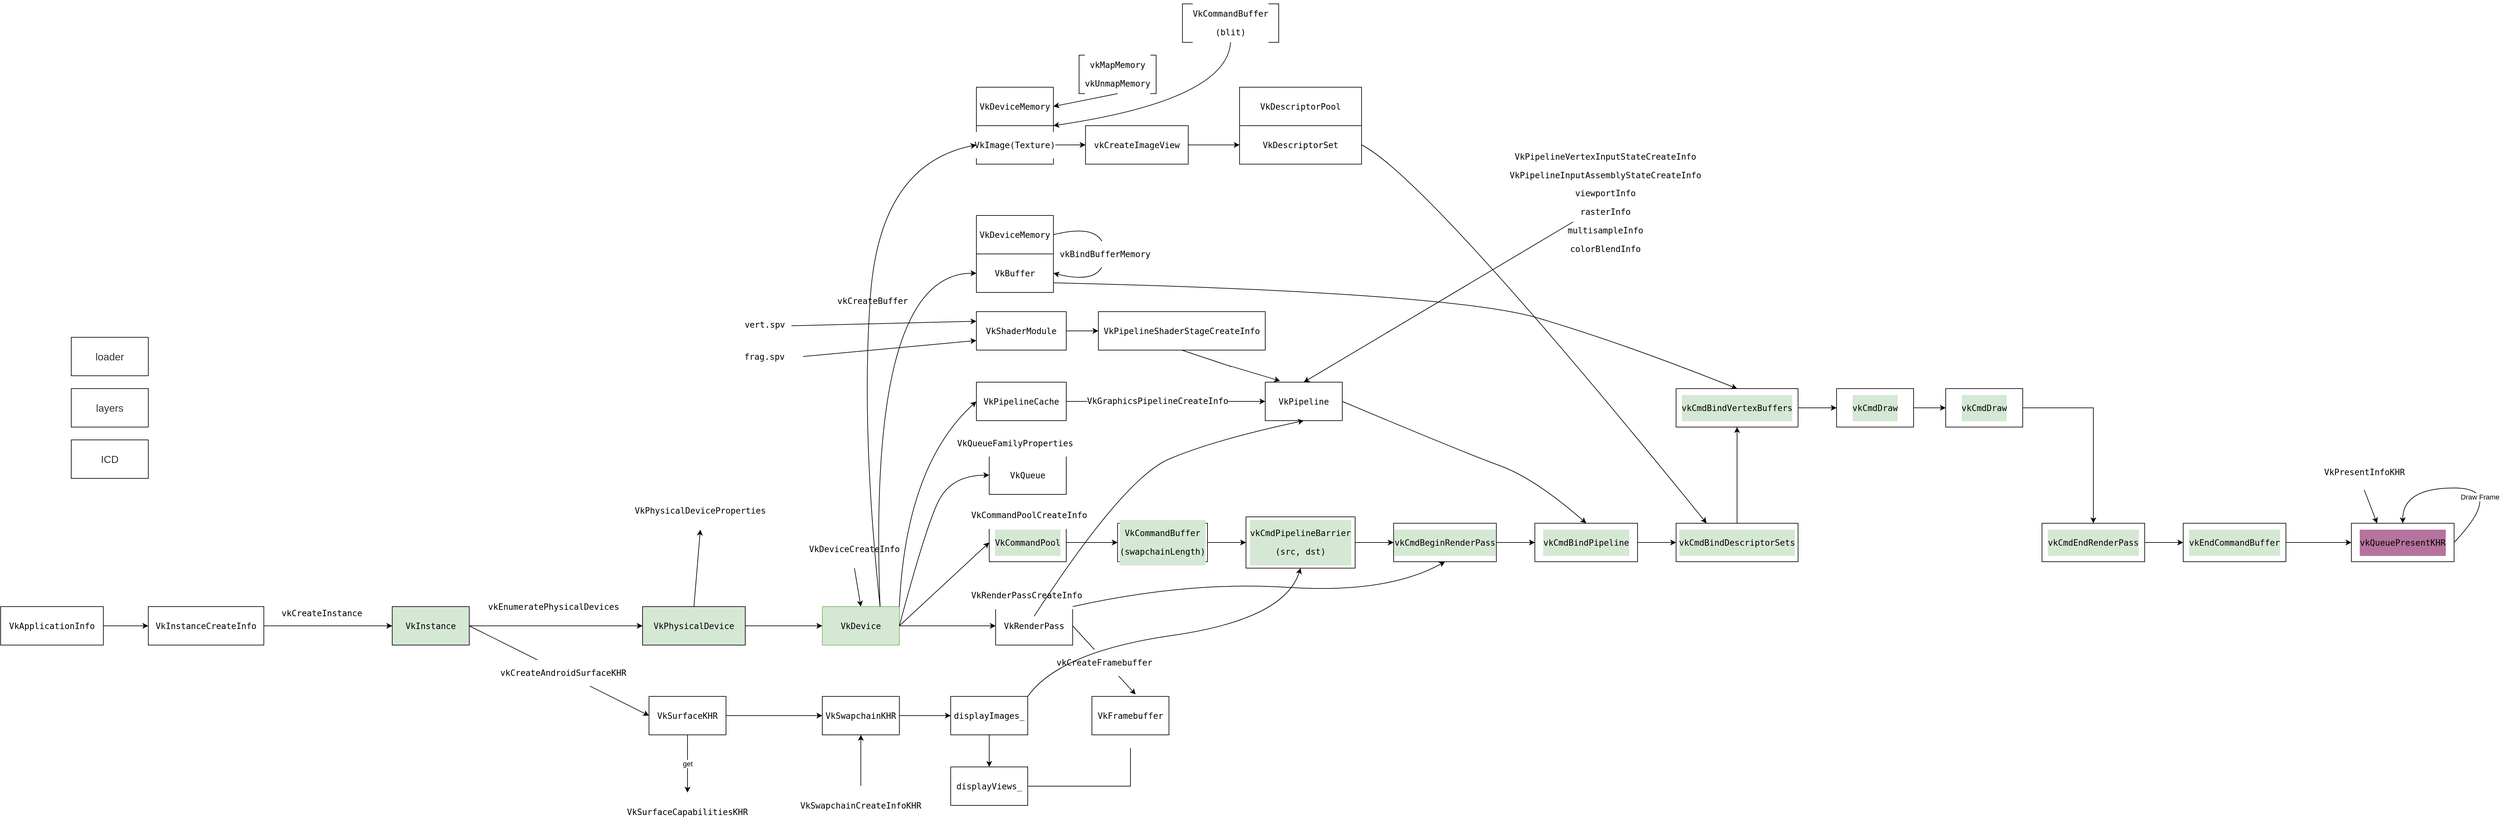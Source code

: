 <mxfile version="15.8.6" type="github">
  <diagram id="1pY4R01_YEF_WJ4rVZ5m" name="Page-1">
    <mxGraphModel dx="1298" dy="2010" grid="1" gridSize="10" guides="1" tooltips="1" connect="1" arrows="1" fold="1" page="1" pageScale="1" pageWidth="827" pageHeight="1169" math="0" shadow="0">
      <root>
        <mxCell id="0" />
        <mxCell id="1" parent="0" />
        <mxCell id="WrL0nbeZJ3WGLAnh8dPq-1" value="&lt;span style=&quot;color: rgb(51 , 51 , 51) ; font-family: , &amp;#34;sf ui text&amp;#34; , &amp;#34;arial&amp;#34; , &amp;#34;pingfang sc&amp;#34; , &amp;#34;hiragino sans gb&amp;#34; , &amp;#34;microsoft yahei&amp;#34; , &amp;#34;wenquanyi micro hei&amp;#34; , sans-serif , &amp;#34;simhei&amp;#34; , &amp;#34;simsun&amp;#34; ; font-size: 16px ; background-color: rgb(255 , 255 , 255)&quot;&gt;loader&lt;/span&gt;" style="whiteSpace=wrap;html=1;" vertex="1" parent="1">
          <mxGeometry x="230" y="-430" width="120" height="60" as="geometry" />
        </mxCell>
        <mxCell id="WrL0nbeZJ3WGLAnh8dPq-2" value="&lt;span style=&quot;color: rgb(51 , 51 , 51) ; font-family: , &amp;#34;sf ui text&amp;#34; , &amp;#34;arial&amp;#34; , &amp;#34;pingfang sc&amp;#34; , &amp;#34;hiragino sans gb&amp;#34; , &amp;#34;microsoft yahei&amp;#34; , &amp;#34;wenquanyi micro hei&amp;#34; , sans-serif , &amp;#34;simhei&amp;#34; , &amp;#34;simsun&amp;#34; ; font-size: 16px ; background-color: rgb(255 , 255 , 255)&quot;&gt;layers&lt;/span&gt;" style="whiteSpace=wrap;html=1;" vertex="1" parent="1">
          <mxGeometry x="230" y="-350" width="120" height="60" as="geometry" />
        </mxCell>
        <mxCell id="WrL0nbeZJ3WGLAnh8dPq-6" value="" style="edgeStyle=orthogonalEdgeStyle;rounded=0;orthogonalLoop=1;jettySize=auto;html=1;fontColor=#000000;" edge="1" parent="1" source="WrL0nbeZJ3WGLAnh8dPq-4" target="WrL0nbeZJ3WGLAnh8dPq-5">
          <mxGeometry relative="1" as="geometry" />
        </mxCell>
        <mxCell id="WrL0nbeZJ3WGLAnh8dPq-4" value="&lt;pre style=&quot;font-family: &amp;quot;jetbrains mono&amp;quot;, monospace; font-size: 9.8pt;&quot;&gt;&lt;span style=&quot;&quot;&gt;VkApplicationInfo&lt;/span&gt;&lt;/pre&gt;" style="whiteSpace=wrap;html=1;fillColor=#FFFFFF;fontColor=#000000;labelBackgroundColor=default;" vertex="1" parent="1">
          <mxGeometry x="120" y="-10" width="160" height="60" as="geometry" />
        </mxCell>
        <mxCell id="WrL0nbeZJ3WGLAnh8dPq-8" value="&lt;pre style=&quot;font-family: &amp;#34;jetbrains mono&amp;#34; , monospace ; font-size: 9.8pt&quot;&gt;&lt;br&gt;&lt;/pre&gt;" style="edgeStyle=orthogonalEdgeStyle;rounded=0;orthogonalLoop=1;jettySize=auto;html=1;fontColor=#000000;" edge="1" parent="1" source="WrL0nbeZJ3WGLAnh8dPq-5" target="WrL0nbeZJ3WGLAnh8dPq-7">
          <mxGeometry relative="1" as="geometry" />
        </mxCell>
        <mxCell id="WrL0nbeZJ3WGLAnh8dPq-5" value="&lt;pre style=&quot;font-family: &amp;quot;jetbrains mono&amp;quot;, monospace; font-size: 9.8pt;&quot;&gt;&lt;span style=&quot;&quot;&gt;VkInstanceCreateInfo&lt;/span&gt;&lt;/pre&gt;" style="whiteSpace=wrap;html=1;fontColor=#000000;fillColor=#FFFFFF;labelBackgroundColor=#FFFFFF;" vertex="1" parent="1">
          <mxGeometry x="350" y="-10" width="180" height="60" as="geometry" />
        </mxCell>
        <mxCell id="WrL0nbeZJ3WGLAnh8dPq-11" value="" style="edgeStyle=orthogonalEdgeStyle;rounded=0;orthogonalLoop=1;jettySize=auto;html=1;fontColor=#000000;" edge="1" parent="1" source="WrL0nbeZJ3WGLAnh8dPq-7" target="WrL0nbeZJ3WGLAnh8dPq-10">
          <mxGeometry relative="1" as="geometry" />
        </mxCell>
        <mxCell id="WrL0nbeZJ3WGLAnh8dPq-12" value="&lt;pre style=&quot;font-family: &amp;quot;jetbrains mono&amp;quot;, monospace; font-size: 9.8pt;&quot;&gt;vkEnumeratePhysicalDevices&lt;/pre&gt;" style="edgeLabel;html=1;align=center;verticalAlign=middle;resizable=0;points=[];fontColor=#000000;labelBackgroundColor=#FFFFFF;" vertex="1" connectable="0" parent="WrL0nbeZJ3WGLAnh8dPq-11">
          <mxGeometry x="-0.05" y="-2" relative="1" as="geometry">
            <mxPoint x="2" y="-32" as="offset" />
          </mxGeometry>
        </mxCell>
        <mxCell id="WrL0nbeZJ3WGLAnh8dPq-7" value="&lt;pre style=&quot;font-family: &amp;quot;jetbrains mono&amp;quot;, monospace; font-size: 9.8pt;&quot;&gt;&lt;span style=&quot;&quot;&gt;VkInstance&lt;/span&gt;&lt;/pre&gt;" style="whiteSpace=wrap;html=1;fontColor=#000000;fillColor=#D5E8D4;labelBackgroundColor=#D5E8D4;" vertex="1" parent="1">
          <mxGeometry x="730" y="-10" width="120" height="60" as="geometry" />
        </mxCell>
        <mxCell id="WrL0nbeZJ3WGLAnh8dPq-9" value="&lt;pre style=&quot;font-family: &amp;#34;jetbrains mono&amp;#34; , monospace ; font-size: 9.8pt&quot;&gt;&lt;br&gt;&lt;/pre&gt;" style="text;html=1;align=center;verticalAlign=middle;resizable=0;points=[];autosize=1;strokeColor=none;fillColor=none;fontColor=#000000;labelBackgroundColor=default;" vertex="1" parent="1">
          <mxGeometry x="570" y="-15" width="20" height="50" as="geometry" />
        </mxCell>
        <mxCell id="WrL0nbeZJ3WGLAnh8dPq-29" value="" style="edgeStyle=orthogonalEdgeStyle;rounded=0;orthogonalLoop=1;jettySize=auto;html=1;fontColor=#000000;" edge="1" parent="1" source="WrL0nbeZJ3WGLAnh8dPq-10" target="WrL0nbeZJ3WGLAnh8dPq-28">
          <mxGeometry relative="1" as="geometry" />
        </mxCell>
        <mxCell id="WrL0nbeZJ3WGLAnh8dPq-10" value="&lt;pre style=&quot;font-family: &amp;quot;jetbrains mono&amp;quot;, monospace; font-size: 9.8pt;&quot;&gt;&lt;span style=&quot;&quot;&gt;VkPhysicalDevice&lt;/span&gt;&lt;/pre&gt;" style="whiteSpace=wrap;html=1;fontColor=#000000;fillColor=#D5E8D4;labelBackgroundColor=#D5E8D4;" vertex="1" parent="1">
          <mxGeometry x="1120" y="-10" width="160" height="60" as="geometry" />
        </mxCell>
        <mxCell id="WrL0nbeZJ3WGLAnh8dPq-13" value="&lt;pre style=&quot;font-family: &amp;#34;jetbrains mono&amp;#34; , monospace ; font-size: 9.8pt&quot;&gt;vkCreateInstance&lt;/pre&gt;" style="text;html=1;align=center;verticalAlign=middle;resizable=0;points=[];autosize=1;strokeColor=none;fillColor=none;fontColor=#000000;" vertex="1" parent="1">
          <mxGeometry x="550" y="-25" width="140" height="50" as="geometry" />
        </mxCell>
        <mxCell id="WrL0nbeZJ3WGLAnh8dPq-37" value="" style="edgeStyle=orthogonalEdgeStyle;rounded=0;orthogonalLoop=1;jettySize=auto;html=1;fontColor=#000000;" edge="1" parent="1" source="WrL0nbeZJ3WGLAnh8dPq-18" target="WrL0nbeZJ3WGLAnh8dPq-36">
          <mxGeometry relative="1" as="geometry" />
        </mxCell>
        <mxCell id="WrL0nbeZJ3WGLAnh8dPq-18" value="&lt;pre style=&quot;font-family: &amp;#34;jetbrains mono&amp;#34; , monospace ; font-size: 9.8pt&quot;&gt;VkSurfaceKHR&lt;/pre&gt;" style="whiteSpace=wrap;html=1;fontColor=#000000;fillColor=#FFFFFF;labelBackgroundColor=#FFFFFF;" vertex="1" parent="1">
          <mxGeometry x="1130" y="130" width="120" height="60" as="geometry" />
        </mxCell>
        <mxCell id="WrL0nbeZJ3WGLAnh8dPq-20" value="" style="endArrow=classic;html=1;rounded=0;fontColor=#000000;exitX=1;exitY=0.5;exitDx=0;exitDy=0;entryX=0;entryY=0.5;entryDx=0;entryDy=0;" edge="1" parent="1" source="WrL0nbeZJ3WGLAnh8dPq-7" target="WrL0nbeZJ3WGLAnh8dPq-18">
          <mxGeometry width="50" height="50" relative="1" as="geometry">
            <mxPoint x="1100" y="140" as="sourcePoint" />
            <mxPoint x="1150" y="90" as="targetPoint" />
          </mxGeometry>
        </mxCell>
        <mxCell id="WrL0nbeZJ3WGLAnh8dPq-21" value="&lt;pre style=&quot;font-family: &amp;quot;jetbrains mono&amp;quot;, monospace; font-size: 9.8pt;&quot;&gt;vkCreateAndroidSurfaceKHR&lt;/pre&gt;" style="edgeLabel;html=1;align=center;verticalAlign=middle;resizable=0;points=[];fontColor=#000000;labelBackgroundColor=#FFFFFF;" vertex="1" connectable="0" parent="WrL0nbeZJ3WGLAnh8dPq-20">
          <mxGeometry x="0.043" relative="1" as="geometry">
            <mxPoint as="offset" />
          </mxGeometry>
        </mxCell>
        <mxCell id="WrL0nbeZJ3WGLAnh8dPq-22" value="&lt;pre style=&quot;font-family: &amp;quot;jetbrains mono&amp;quot;, monospace; font-size: 9.8pt;&quot;&gt;&lt;span style=&quot;&quot;&gt;VkPhysicalDeviceProperties&lt;/span&gt;&lt;/pre&gt;" style="rounded=1;whiteSpace=wrap;html=1;labelBackgroundColor=#FFFFFF;fontColor=#000000;strokeColor=#FFFFFF;fillColor=#FFFFFF;" vertex="1" parent="1">
          <mxGeometry x="1090" y="-190" width="240" height="60" as="geometry" />
        </mxCell>
        <mxCell id="WrL0nbeZJ3WGLAnh8dPq-25" value="&lt;pre style=&quot;font-family: &amp;quot;jetbrains mono&amp;quot;, monospace; font-size: 9.8pt;&quot;&gt;&lt;span style=&quot;&quot;&gt;VkSurfaceCapabilitiesKHR&lt;/span&gt;&lt;/pre&gt;" style="rounded=1;whiteSpace=wrap;html=1;labelBackgroundColor=#FFFFFF;fontColor=#000000;strokeColor=#FFFFFF;fillColor=#FFFFFF;" vertex="1" parent="1">
          <mxGeometry x="1080" y="280" width="220" height="60" as="geometry" />
        </mxCell>
        <mxCell id="WrL0nbeZJ3WGLAnh8dPq-26" value="get" style="endArrow=classic;html=1;rounded=0;fontColor=#000000;exitX=0.5;exitY=1;exitDx=0;exitDy=0;entryX=0.5;entryY=0;entryDx=0;entryDy=0;" edge="1" parent="1" source="WrL0nbeZJ3WGLAnh8dPq-18" target="WrL0nbeZJ3WGLAnh8dPq-25">
          <mxGeometry width="50" height="50" relative="1" as="geometry">
            <mxPoint x="1330" y="240" as="sourcePoint" />
            <mxPoint x="1380" y="190" as="targetPoint" />
          </mxGeometry>
        </mxCell>
        <mxCell id="WrL0nbeZJ3WGLAnh8dPq-27" value="" style="endArrow=classic;html=1;rounded=0;fontColor=#000000;exitX=0.5;exitY=0;exitDx=0;exitDy=0;entryX=0.5;entryY=1;entryDx=0;entryDy=0;" edge="1" parent="1" source="WrL0nbeZJ3WGLAnh8dPq-10" target="WrL0nbeZJ3WGLAnh8dPq-22">
          <mxGeometry width="50" height="50" relative="1" as="geometry">
            <mxPoint x="1100" y="270" as="sourcePoint" />
            <mxPoint x="1150" y="220" as="targetPoint" />
          </mxGeometry>
        </mxCell>
        <mxCell id="WrL0nbeZJ3WGLAnh8dPq-42" value="" style="edgeStyle=orthogonalEdgeStyle;rounded=0;orthogonalLoop=1;jettySize=auto;html=1;fontColor=#000000;" edge="1" parent="1" source="WrL0nbeZJ3WGLAnh8dPq-28" target="WrL0nbeZJ3WGLAnh8dPq-41">
          <mxGeometry relative="1" as="geometry" />
        </mxCell>
        <mxCell id="WrL0nbeZJ3WGLAnh8dPq-28" value="&lt;pre style=&quot;font-family: &amp;quot;jetbrains mono&amp;quot;, monospace; font-size: 9.8pt;&quot;&gt;&lt;span style=&quot;&quot;&gt;VkDevice&lt;/span&gt;&lt;/pre&gt;" style="whiteSpace=wrap;html=1;fillColor=#D5E8D4;labelBackgroundColor=#D5E8D4;strokeColor=#82B366;" vertex="1" parent="1">
          <mxGeometry x="1400" y="-10" width="120" height="60" as="geometry" />
        </mxCell>
        <mxCell id="WrL0nbeZJ3WGLAnh8dPq-30" value="&lt;pre style=&quot;font-family: &amp;quot;jetbrains mono&amp;quot;, monospace; font-size: 9.8pt;&quot;&gt;&lt;span style=&quot;&quot;&gt;VkDeviceCreateInfo&lt;/span&gt;&lt;/pre&gt;" style="rounded=1;whiteSpace=wrap;html=1;labelBackgroundColor=#FFFFFF;fontColor=#000000;strokeColor=#FFFFFF;fillColor=#FFFFFF;" vertex="1" parent="1">
          <mxGeometry x="1390" y="-130" width="120" height="60" as="geometry" />
        </mxCell>
        <mxCell id="WrL0nbeZJ3WGLAnh8dPq-31" value="" style="endArrow=classic;html=1;rounded=0;fontColor=#000000;exitX=0.5;exitY=1;exitDx=0;exitDy=0;entryX=0.5;entryY=0;entryDx=0;entryDy=0;" edge="1" parent="1" source="WrL0nbeZJ3WGLAnh8dPq-30" target="WrL0nbeZJ3WGLAnh8dPq-28">
          <mxGeometry width="50" height="50" relative="1" as="geometry">
            <mxPoint x="1510" y="200" as="sourcePoint" />
            <mxPoint x="1560" y="150" as="targetPoint" />
          </mxGeometry>
        </mxCell>
        <mxCell id="WrL0nbeZJ3WGLAnh8dPq-32" value="&lt;pre style=&quot;font-family: &amp;quot;jetbrains mono&amp;quot;, monospace; font-size: 9.8pt;&quot;&gt;&lt;span style=&quot;&quot;&gt;VkQueue&lt;/span&gt;&lt;/pre&gt;" style="whiteSpace=wrap;html=1;fontColor=#000000;fillColor=#FFFFFF;labelBackgroundColor=#FFFFFF;" vertex="1" parent="1">
          <mxGeometry x="1660" y="-245" width="120" height="60" as="geometry" />
        </mxCell>
        <mxCell id="WrL0nbeZJ3WGLAnh8dPq-34" value="&lt;pre style=&quot;font-family: &amp;quot;jetbrains mono&amp;quot;, monospace; font-size: 9.8pt;&quot;&gt;&lt;span style=&quot;&quot;&gt;VkQueueFamilyProperties&lt;/span&gt;&lt;/pre&gt;" style="text;html=1;align=center;verticalAlign=middle;resizable=0;points=[];autosize=1;strokeColor=none;fillColor=none;fontColor=#000000;labelBackgroundColor=default;" vertex="1" parent="1">
          <mxGeometry x="1600" y="-290" width="200" height="50" as="geometry" />
        </mxCell>
        <mxCell id="WrL0nbeZJ3WGLAnh8dPq-46" value="" style="edgeStyle=orthogonalEdgeStyle;rounded=0;orthogonalLoop=1;jettySize=auto;html=1;fontColor=#000000;" edge="1" parent="1" source="WrL0nbeZJ3WGLAnh8dPq-36" target="WrL0nbeZJ3WGLAnh8dPq-45">
          <mxGeometry relative="1" as="geometry" />
        </mxCell>
        <mxCell id="WrL0nbeZJ3WGLAnh8dPq-36" value="&lt;pre style=&quot;font-family: &amp;#34;jetbrains mono&amp;#34; , monospace ; font-size: 9.8pt&quot;&gt;&lt;span&gt;&lt;font color=&quot;#000000&quot;&gt;VkSwapchainKHR&lt;/font&gt;&lt;/span&gt;&lt;/pre&gt;" style="whiteSpace=wrap;html=1;fontColor=#FFFFFF;fillColor=#FFFFFF;labelBackgroundColor=#FFFFFF;" vertex="1" parent="1">
          <mxGeometry x="1400" y="130" width="120" height="60" as="geometry" />
        </mxCell>
        <mxCell id="WrL0nbeZJ3WGLAnh8dPq-39" style="edgeStyle=orthogonalEdgeStyle;rounded=0;orthogonalLoop=1;jettySize=auto;html=1;entryX=0.5;entryY=1;entryDx=0;entryDy=0;fontColor=#000000;" edge="1" parent="1" source="WrL0nbeZJ3WGLAnh8dPq-38" target="WrL0nbeZJ3WGLAnh8dPq-36">
          <mxGeometry relative="1" as="geometry" />
        </mxCell>
        <mxCell id="WrL0nbeZJ3WGLAnh8dPq-38" value="&lt;pre style=&quot;font-family: &amp;quot;jetbrains mono&amp;quot;, monospace; font-size: 9.8pt;&quot;&gt;&lt;span style=&quot;&quot;&gt;VkSwapchainCreateInfoKHR&lt;/span&gt;&lt;/pre&gt;" style="whiteSpace=wrap;html=1;labelBackgroundColor=#FFFFFF;fontColor=#000000;strokeColor=#FFFFFF;fillColor=#FFFFFF;" vertex="1" parent="1">
          <mxGeometry x="1360" y="270" width="200" height="60" as="geometry" />
        </mxCell>
        <mxCell id="WrL0nbeZJ3WGLAnh8dPq-40" value="" style="curved=1;endArrow=classic;html=1;rounded=0;fontColor=#000000;entryX=0;entryY=0.5;entryDx=0;entryDy=0;exitX=1;exitY=0.5;exitDx=0;exitDy=0;" edge="1" parent="1" source="WrL0nbeZJ3WGLAnh8dPq-28" target="WrL0nbeZJ3WGLAnh8dPq-32">
          <mxGeometry width="50" height="50" relative="1" as="geometry">
            <mxPoint x="1350" y="150" as="sourcePoint" />
            <mxPoint x="1400" y="100" as="targetPoint" />
            <Array as="points">
              <mxPoint x="1560" y="-130" />
              <mxPoint x="1600" y="-215" />
            </Array>
          </mxGeometry>
        </mxCell>
        <mxCell id="WrL0nbeZJ3WGLAnh8dPq-41" value="&lt;pre style=&quot;font-family: &amp;quot;jetbrains mono&amp;quot;, monospace; font-size: 9.8pt;&quot;&gt;&lt;span style=&quot;&quot;&gt;VkRenderPass&lt;/span&gt;&lt;/pre&gt;" style="whiteSpace=wrap;html=1;fontColor=#000000;fillColor=#FFFFFF;labelBackgroundColor=#FFFFFF;" vertex="1" parent="1">
          <mxGeometry x="1670" y="-10" width="120" height="60" as="geometry" />
        </mxCell>
        <mxCell id="WrL0nbeZJ3WGLAnh8dPq-44" value="&lt;pre style=&quot;font-family: &amp;quot;jetbrains mono&amp;quot;, monospace; font-size: 9.8pt;&quot;&gt;&lt;span style=&quot;&quot;&gt;VkRenderPassCreateInfo&lt;/span&gt;&lt;/pre&gt;" style="text;whiteSpace=wrap;html=1;fontColor=#000000;labelBackgroundColor=default;" vertex="1" parent="1">
          <mxGeometry x="1630" y="-55" width="200" height="60" as="geometry" />
        </mxCell>
        <mxCell id="WrL0nbeZJ3WGLAnh8dPq-48" value="" style="edgeStyle=orthogonalEdgeStyle;rounded=0;orthogonalLoop=1;jettySize=auto;html=1;fontColor=#000000;" edge="1" parent="1" source="WrL0nbeZJ3WGLAnh8dPq-45" target="WrL0nbeZJ3WGLAnh8dPq-47">
          <mxGeometry relative="1" as="geometry" />
        </mxCell>
        <mxCell id="WrL0nbeZJ3WGLAnh8dPq-45" value="&lt;pre style=&quot;font-family: &amp;quot;jetbrains mono&amp;quot;, monospace; font-size: 9.8pt;&quot;&gt;&lt;span style=&quot;&quot;&gt;displayImages_&lt;/span&gt;&lt;/pre&gt;" style="whiteSpace=wrap;html=1;fontColor=#000000;fillColor=#FFFFFF;labelBackgroundColor=#FFFFFF;" vertex="1" parent="1">
          <mxGeometry x="1600" y="130" width="120" height="60" as="geometry" />
        </mxCell>
        <mxCell id="WrL0nbeZJ3WGLAnh8dPq-52" value="" style="edgeStyle=orthogonalEdgeStyle;rounded=0;orthogonalLoop=1;jettySize=auto;html=1;fontColor=#000000;entryX=0.5;entryY=1;entryDx=0;entryDy=0;" edge="1" parent="1" source="WrL0nbeZJ3WGLAnh8dPq-47" target="WrL0nbeZJ3WGLAnh8dPq-53">
          <mxGeometry relative="1" as="geometry" />
        </mxCell>
        <mxCell id="WrL0nbeZJ3WGLAnh8dPq-47" value="&lt;pre style=&quot;font-family: &amp;quot;jetbrains mono&amp;quot;, monospace; font-size: 9.8pt;&quot;&gt;&lt;span style=&quot;&quot;&gt;displayViews_&lt;/span&gt;&lt;/pre&gt;" style="whiteSpace=wrap;html=1;fontColor=#000000;fillColor=#FFFFFF;labelBackgroundColor=#FFFFFF;" vertex="1" parent="1">
          <mxGeometry x="1600" y="240" width="120" height="60" as="geometry" />
        </mxCell>
        <mxCell id="WrL0nbeZJ3WGLAnh8dPq-51" value="&lt;pre style=&quot;font-family: &amp;#34;jetbrains mono&amp;#34; , monospace ; font-size: 9.8pt&quot;&gt;&lt;pre style=&quot;font-family: &amp;#34;jetbrains mono&amp;#34; , monospace ; font-size: 9.8pt&quot;&gt;&lt;br&gt;&lt;/pre&gt;&lt;/pre&gt;" style="rounded=0;whiteSpace=wrap;html=1;labelBackgroundColor=#FFFFFF;fontColor=#000000;strokeColor=#FFFFFF;fillColor=#FFFFFF;" vertex="1" parent="1">
          <mxGeometry x="1820" y="150" width="120" height="60" as="geometry" />
        </mxCell>
        <mxCell id="WrL0nbeZJ3WGLAnh8dPq-53" value="&lt;pre style=&quot;font-family: &amp;#34;jetbrains mono&amp;#34; , monospace ; font-size: 9.8pt&quot;&gt;&lt;pre style=&quot;font-size: 9.8pt ; font-family: &amp;#34;jetbrains mono&amp;#34; , monospace&quot;&gt;VkFramebuffer&lt;/pre&gt;&lt;/pre&gt;" style="whiteSpace=wrap;html=1;fontColor=#000000;fillColor=#FFFFFF;labelBackgroundColor=#FFFFFF;" vertex="1" parent="1">
          <mxGeometry x="1820" y="130" width="120" height="60" as="geometry" />
        </mxCell>
        <mxCell id="WrL0nbeZJ3WGLAnh8dPq-55" value="" style="endArrow=classic;html=1;rounded=0;fontColor=#000000;exitX=1;exitY=0.5;exitDx=0;exitDy=0;entryX=0.567;entryY=-0.05;entryDx=0;entryDy=0;entryPerimeter=0;" edge="1" parent="1" source="WrL0nbeZJ3WGLAnh8dPq-41" target="WrL0nbeZJ3WGLAnh8dPq-53">
          <mxGeometry width="50" height="50" relative="1" as="geometry">
            <mxPoint x="1430" y="50" as="sourcePoint" />
            <mxPoint x="1480" as="targetPoint" />
          </mxGeometry>
        </mxCell>
        <mxCell id="WrL0nbeZJ3WGLAnh8dPq-56" value="&lt;pre style=&quot;font-family: &amp;quot;jetbrains mono&amp;quot;, monospace; font-size: 9.8pt;&quot;&gt;vkCreateFramebuffer&lt;/pre&gt;" style="edgeLabel;html=1;align=center;verticalAlign=middle;resizable=0;points=[];fontColor=#000000;labelBackgroundColor=#FFFFFF;" vertex="1" connectable="0" parent="WrL0nbeZJ3WGLAnh8dPq-55">
          <mxGeometry x="0.035" y="-2" relative="1" as="geometry">
            <mxPoint as="offset" />
          </mxGeometry>
        </mxCell>
        <mxCell id="WrL0nbeZJ3WGLAnh8dPq-61" value="" style="edgeStyle=orthogonalEdgeStyle;rounded=0;orthogonalLoop=1;jettySize=auto;html=1;fontColor=#000000;" edge="1" parent="1" source="WrL0nbeZJ3WGLAnh8dPq-57" target="WrL0nbeZJ3WGLAnh8dPq-60">
          <mxGeometry relative="1" as="geometry" />
        </mxCell>
        <mxCell id="WrL0nbeZJ3WGLAnh8dPq-57" value="&lt;pre style=&quot;font-family: &amp;quot;jetbrains mono&amp;quot; , monospace ; font-size: 9.8pt&quot;&gt;&lt;pre style=&quot;font-family: &amp;quot;jetbrains mono&amp;quot;, monospace; font-size: 9.8pt;&quot;&gt;&lt;span style=&quot;&quot;&gt;VkCommandPool&lt;/span&gt;&lt;/pre&gt;&lt;/pre&gt;" style="whiteSpace=wrap;html=1;fontColor=#000000;fillColor=#FFFFFF;labelBackgroundColor=#D5E8D4;" vertex="1" parent="1">
          <mxGeometry x="1660" y="-140" width="120" height="60" as="geometry" />
        </mxCell>
        <mxCell id="WrL0nbeZJ3WGLAnh8dPq-58" value="" style="endArrow=classic;html=1;rounded=0;fontColor=#000000;exitX=1;exitY=0.5;exitDx=0;exitDy=0;entryX=0;entryY=0.5;entryDx=0;entryDy=0;" edge="1" parent="1" source="WrL0nbeZJ3WGLAnh8dPq-28" target="WrL0nbeZJ3WGLAnh8dPq-57">
          <mxGeometry width="50" height="50" relative="1" as="geometry">
            <mxPoint x="1480" y="30" as="sourcePoint" />
            <mxPoint x="1530" y="-20" as="targetPoint" />
          </mxGeometry>
        </mxCell>
        <mxCell id="WrL0nbeZJ3WGLAnh8dPq-59" value="&lt;pre style=&quot;font-family: &amp;quot;jetbrains mono&amp;quot;, monospace; font-size: 9.8pt;&quot;&gt;&lt;span style=&quot;&quot;&gt;VkCommandPoolCreateInfo&lt;/span&gt;&lt;/pre&gt;" style="text;whiteSpace=wrap;html=1;fontColor=#000000;labelBackgroundColor=default;" vertex="1" parent="1">
          <mxGeometry x="1630" y="-180" width="210" height="60" as="geometry" />
        </mxCell>
        <mxCell id="WrL0nbeZJ3WGLAnh8dPq-63" value="" style="edgeStyle=orthogonalEdgeStyle;rounded=0;orthogonalLoop=1;jettySize=auto;html=1;fontColor=#000000;" edge="1" parent="1" source="WrL0nbeZJ3WGLAnh8dPq-60" target="WrL0nbeZJ3WGLAnh8dPq-62">
          <mxGeometry relative="1" as="geometry" />
        </mxCell>
        <mxCell id="WrL0nbeZJ3WGLAnh8dPq-60" value="&lt;pre style=&quot;font-family: &amp;quot;jetbrains mono&amp;quot; , monospace ; font-size: 9.8pt&quot;&gt;&lt;span&gt;VkCommandBuffer&lt;/span&gt;&lt;/pre&gt;&lt;pre style=&quot;font-family: &amp;quot;jetbrains mono&amp;quot; , monospace ; font-size: 9.8pt&quot;&gt;&lt;span&gt;(&lt;/span&gt;swapchainLength)&lt;/pre&gt;" style="whiteSpace=wrap;html=1;fontColor=#000000;fillColor=#FFFFFF;labelBackgroundColor=#D5E8D4;" vertex="1" parent="1">
          <mxGeometry x="1860" y="-140" width="140" height="60" as="geometry" />
        </mxCell>
        <mxCell id="WrL0nbeZJ3WGLAnh8dPq-67" value="" style="edgeStyle=orthogonalEdgeStyle;rounded=0;orthogonalLoop=1;jettySize=auto;html=1;fontColor=#000000;" edge="1" parent="1" source="WrL0nbeZJ3WGLAnh8dPq-62" target="WrL0nbeZJ3WGLAnh8dPq-66">
          <mxGeometry relative="1" as="geometry" />
        </mxCell>
        <mxCell id="WrL0nbeZJ3WGLAnh8dPq-62" value="&lt;pre style=&quot;font-family: &amp;#34;jetbrains mono&amp;#34; , monospace ; font-size: 9.8pt&quot;&gt;&lt;pre style=&quot;font-family: &amp;#34;jetbrains mono&amp;#34; , monospace ; font-size: 9.8pt&quot;&gt;vkCmdPipelineBarrier&lt;/pre&gt;&lt;pre style=&quot;font-family: &amp;#34;jetbrains mono&amp;#34; , monospace ; font-size: 9.8pt&quot;&gt;(src, dst)&lt;/pre&gt;&lt;/pre&gt;" style="whiteSpace=wrap;html=1;fontColor=#000000;fillColor=#FFFFFF;labelBackgroundColor=#D5E8D4;" vertex="1" parent="1">
          <mxGeometry x="2060" y="-150" width="170" height="80" as="geometry" />
        </mxCell>
        <mxCell id="WrL0nbeZJ3WGLAnh8dPq-64" value="" style="curved=1;endArrow=classic;html=1;rounded=0;fontColor=#000000;exitX=1;exitY=0;exitDx=0;exitDy=0;entryX=0.5;entryY=1;entryDx=0;entryDy=0;" edge="1" parent="1" source="WrL0nbeZJ3WGLAnh8dPq-45" target="WrL0nbeZJ3WGLAnh8dPq-62">
          <mxGeometry width="50" height="50" relative="1" as="geometry">
            <mxPoint x="1720" y="60" as="sourcePoint" />
            <mxPoint x="1770" y="10" as="targetPoint" />
            <Array as="points">
              <mxPoint x="1770" y="60" />
              <mxPoint x="2120" y="10" />
            </Array>
          </mxGeometry>
        </mxCell>
        <mxCell id="WrL0nbeZJ3WGLAnh8dPq-65" value="&lt;pre style=&quot;font-family: &amp;#34;jetbrains mono&amp;#34; , monospace ; font-size: 9.8pt&quot;&gt;&lt;br&gt;&lt;/pre&gt;" style="edgeLabel;html=1;align=center;verticalAlign=middle;resizable=0;points=[];fontColor=#000000;labelBackgroundColor=#FFFFFF;" vertex="1" connectable="0" parent="WrL0nbeZJ3WGLAnh8dPq-64">
          <mxGeometry x="0.116" relative="1" as="geometry">
            <mxPoint x="60" y="5" as="offset" />
          </mxGeometry>
        </mxCell>
        <mxCell id="WrL0nbeZJ3WGLAnh8dPq-71" value="" style="edgeStyle=orthogonalEdgeStyle;rounded=0;orthogonalLoop=1;jettySize=auto;html=1;fontColor=#000000;exitX=1;exitY=0.5;exitDx=0;exitDy=0;" edge="1" parent="1" source="WrL0nbeZJ3WGLAnh8dPq-112" target="WrL0nbeZJ3WGLAnh8dPq-70">
          <mxGeometry relative="1" as="geometry">
            <mxPoint x="3722" y="-115" as="sourcePoint" />
          </mxGeometry>
        </mxCell>
        <mxCell id="WrL0nbeZJ3WGLAnh8dPq-99" value="" style="edgeStyle=orthogonalEdgeStyle;rounded=0;orthogonalLoop=1;jettySize=auto;html=1;labelBackgroundColor=#FFFFFF;fontColor=#000000;" edge="1" parent="1" source="WrL0nbeZJ3WGLAnh8dPq-66" target="WrL0nbeZJ3WGLAnh8dPq-98">
          <mxGeometry relative="1" as="geometry" />
        </mxCell>
        <mxCell id="WrL0nbeZJ3WGLAnh8dPq-66" value="&lt;pre style=&quot;font-family: &amp;#34;jetbrains mono&amp;#34; , monospace ; font-size: 9.8pt&quot;&gt;&lt;pre style=&quot;font-family: &amp;#34;jetbrains mono&amp;#34; , monospace ; font-size: 9.8pt&quot;&gt;vkCmdBeginRenderPass&lt;/pre&gt;&lt;/pre&gt;" style="whiteSpace=wrap;html=1;fontColor=#000000;fillColor=#FFFFFF;labelBackgroundColor=#D5E8D4;" vertex="1" parent="1">
          <mxGeometry x="2290" y="-140" width="160" height="60" as="geometry" />
        </mxCell>
        <mxCell id="WrL0nbeZJ3WGLAnh8dPq-68" value="" style="curved=1;endArrow=classic;html=1;rounded=0;fontColor=#000000;exitX=1;exitY=0;exitDx=0;exitDy=0;entryX=0.5;entryY=1;entryDx=0;entryDy=0;" edge="1" parent="1" source="WrL0nbeZJ3WGLAnh8dPq-41" target="WrL0nbeZJ3WGLAnh8dPq-66">
          <mxGeometry width="50" height="50" relative="1" as="geometry">
            <mxPoint x="2070" y="90" as="sourcePoint" />
            <mxPoint x="2120" y="40" as="targetPoint" />
            <Array as="points">
              <mxPoint x="1970" y="-50" />
              <mxPoint x="2280" y="-30" />
            </Array>
          </mxGeometry>
        </mxCell>
        <mxCell id="WrL0nbeZJ3WGLAnh8dPq-69" value="&lt;pre style=&quot;font-family: &amp;#34;jetbrains mono&amp;#34; , monospace ; font-size: 9.8pt&quot;&gt;&lt;br&gt;&lt;/pre&gt;" style="edgeLabel;html=1;align=center;verticalAlign=middle;resizable=0;points=[];fontColor=#000000;labelBackgroundColor=#FFFFFF;" vertex="1" connectable="0" parent="WrL0nbeZJ3WGLAnh8dPq-68">
          <mxGeometry x="0.53" y="6" relative="1" as="geometry">
            <mxPoint as="offset" />
          </mxGeometry>
        </mxCell>
        <mxCell id="WrL0nbeZJ3WGLAnh8dPq-70" value="&lt;pre style=&quot;font-family: &amp;quot;jetbrains mono&amp;quot;, monospace; font-size: 9.8pt;&quot;&gt;vkQueuePresentKHR&lt;/pre&gt;" style="whiteSpace=wrap;html=1;fontColor=#000000;fillColor=#FFFFFF;labelBackgroundColor=#B5739D;" vertex="1" parent="1">
          <mxGeometry x="3782" y="-140" width="160" height="60" as="geometry" />
        </mxCell>
        <mxCell id="WrL0nbeZJ3WGLAnh8dPq-72" value="" style="curved=1;endArrow=classic;html=1;rounded=0;fontColor=#000000;exitX=1;exitY=0.5;exitDx=0;exitDy=0;entryX=0.5;entryY=0;entryDx=0;entryDy=0;" edge="1" parent="1" source="WrL0nbeZJ3WGLAnh8dPq-70" target="WrL0nbeZJ3WGLAnh8dPq-70">
          <mxGeometry width="50" height="50" relative="1" as="geometry">
            <mxPoint x="3452" y="55" as="sourcePoint" />
            <mxPoint x="3502" y="5" as="targetPoint" />
            <Array as="points">
              <mxPoint x="4022" y="-195" />
              <mxPoint x="3862" y="-195" />
            </Array>
          </mxGeometry>
        </mxCell>
        <mxCell id="WrL0nbeZJ3WGLAnh8dPq-73" value="Draw Frame" style="edgeLabel;html=1;align=center;verticalAlign=middle;resizable=0;points=[];fontColor=#000000;" vertex="1" connectable="0" parent="WrL0nbeZJ3WGLAnh8dPq-72">
          <mxGeometry x="-0.052" y="14" relative="1" as="geometry">
            <mxPoint as="offset" />
          </mxGeometry>
        </mxCell>
        <mxCell id="WrL0nbeZJ3WGLAnh8dPq-74" value="&lt;pre style=&quot;font-family: &amp;quot;jetbrains mono&amp;quot;, monospace; font-size: 9.8pt;&quot;&gt;&lt;span style=&quot;&quot;&gt;VkPresentInfoKHR&lt;/span&gt;&lt;/pre&gt;" style="text;html=1;align=center;verticalAlign=middle;resizable=0;points=[];autosize=1;strokeColor=none;fillColor=none;fontColor=#000000;labelBackgroundColor=default;" vertex="1" parent="1">
          <mxGeometry x="3732" y="-245" width="140" height="50" as="geometry" />
        </mxCell>
        <mxCell id="WrL0nbeZJ3WGLAnh8dPq-75" value="" style="endArrow=classic;html=1;rounded=0;fontColor=#000000;exitX=0.5;exitY=1.06;exitDx=0;exitDy=0;exitPerimeter=0;entryX=0.25;entryY=0;entryDx=0;entryDy=0;" edge="1" parent="1" source="WrL0nbeZJ3WGLAnh8dPq-74" target="WrL0nbeZJ3WGLAnh8dPq-70">
          <mxGeometry width="50" height="50" relative="1" as="geometry">
            <mxPoint x="3452" y="35" as="sourcePoint" />
            <mxPoint x="3812" y="-155" as="targetPoint" />
          </mxGeometry>
        </mxCell>
        <mxCell id="WrL0nbeZJ3WGLAnh8dPq-76" value="&lt;pre style=&quot;font-family: &amp;quot;jetbrains mono&amp;quot; , monospace ; font-size: 9.8pt&quot;&gt;&lt;pre style=&quot;font-family: &amp;quot;jetbrains mono&amp;quot;, monospace; font-size: 9.8pt;&quot;&gt;&lt;span style=&quot;&quot;&gt;VkBuffer&lt;/span&gt;&lt;/pre&gt;&lt;/pre&gt;" style="whiteSpace=wrap;html=1;fontColor=#000000;fillColor=#FFFFFF;labelBackgroundColor=#FFFFFF;" vertex="1" parent="1">
          <mxGeometry x="1640" y="-560" width="120" height="60" as="geometry" />
        </mxCell>
        <mxCell id="WrL0nbeZJ3WGLAnh8dPq-77" value="" style="curved=1;endArrow=classic;html=1;rounded=0;fontColor=#000000;exitX=0.75;exitY=0;exitDx=0;exitDy=0;entryX=0;entryY=0.5;entryDx=0;entryDy=0;" edge="1" parent="1" source="WrL0nbeZJ3WGLAnh8dPq-28" target="WrL0nbeZJ3WGLAnh8dPq-76">
          <mxGeometry width="50" height="50" relative="1" as="geometry">
            <mxPoint x="1910" y="-280" as="sourcePoint" />
            <mxPoint x="1960" y="-330" as="targetPoint" />
            <Array as="points">
              <mxPoint x="1470" y="-530" />
            </Array>
          </mxGeometry>
        </mxCell>
        <mxCell id="WrL0nbeZJ3WGLAnh8dPq-78" value="&lt;pre style=&quot;font-family: &amp;quot;jetbrains mono&amp;quot;, monospace; font-size: 9.8pt;&quot;&gt;vkCreateBuffer&lt;/pre&gt;" style="edgeLabel;html=1;align=center;verticalAlign=middle;resizable=0;points=[];fontColor=#000000;labelBackgroundColor=#FFFFFF;" vertex="1" connectable="0" parent="WrL0nbeZJ3WGLAnh8dPq-77">
          <mxGeometry x="0.382" y="-6" relative="1" as="geometry">
            <mxPoint as="offset" />
          </mxGeometry>
        </mxCell>
        <mxCell id="WrL0nbeZJ3WGLAnh8dPq-79" value="&lt;pre style=&quot;font-family: &amp;quot;jetbrains mono&amp;quot; , monospace ; font-size: 9.8pt&quot;&gt;&lt;pre style=&quot;font-family: &amp;quot;jetbrains mono&amp;quot; , monospace ; font-size: 9.8pt&quot;&gt;&lt;pre style=&quot;font-family: &amp;quot;jetbrains mono&amp;quot;, monospace; font-size: 9.8pt;&quot;&gt;&lt;span style=&quot;&quot;&gt;VkDeviceMemory&lt;/span&gt;&lt;/pre&gt;&lt;/pre&gt;&lt;/pre&gt;" style="whiteSpace=wrap;html=1;fontColor=#000000;fillColor=#FFFFFF;labelBackgroundColor=#FFFFFF;" vertex="1" parent="1">
          <mxGeometry x="1640" y="-620" width="120" height="60" as="geometry" />
        </mxCell>
        <mxCell id="WrL0nbeZJ3WGLAnh8dPq-80" value="&lt;pre style=&quot;font-family: &amp;quot;jetbrains mono&amp;quot;, monospace; font-size: 9.8pt;&quot;&gt;vkBindBufferMemory&lt;/pre&gt;" style="curved=1;endArrow=classic;html=1;rounded=0;fontColor=#000000;exitX=1;exitY=0.5;exitDx=0;exitDy=0;entryX=1;entryY=0.5;entryDx=0;entryDy=0;labelBackgroundColor=#FFFFFF;" edge="1" parent="1" source="WrL0nbeZJ3WGLAnh8dPq-79" target="WrL0nbeZJ3WGLAnh8dPq-76">
          <mxGeometry width="50" height="50" relative="1" as="geometry">
            <mxPoint x="1890" y="-350" as="sourcePoint" />
            <mxPoint x="1940" y="-400" as="targetPoint" />
            <Array as="points">
              <mxPoint x="1840" y="-610" />
              <mxPoint x="1840" y="-510" />
            </Array>
          </mxGeometry>
        </mxCell>
        <mxCell id="WrL0nbeZJ3WGLAnh8dPq-88" value="" style="edgeStyle=orthogonalEdgeStyle;rounded=0;orthogonalLoop=1;jettySize=auto;html=1;labelBackgroundColor=#FFFFFF;fontColor=#000000;" edge="1" parent="1" source="WrL0nbeZJ3WGLAnh8dPq-81" target="WrL0nbeZJ3WGLAnh8dPq-87">
          <mxGeometry relative="1" as="geometry" />
        </mxCell>
        <mxCell id="WrL0nbeZJ3WGLAnh8dPq-89" value="&lt;pre style=&quot;font-family: &amp;quot;jetbrains mono&amp;quot;, monospace; font-size: 9.8pt;&quot;&gt;&lt;span style=&quot;&quot;&gt;VkGraphicsPipelineCreateInfo&lt;/span&gt;&lt;/pre&gt;" style="edgeLabel;html=1;align=center;verticalAlign=middle;resizable=0;points=[];fontColor=#000000;labelBackgroundColor=default;" vertex="1" connectable="0" parent="WrL0nbeZJ3WGLAnh8dPq-88">
          <mxGeometry x="-0.084" y="1" relative="1" as="geometry">
            <mxPoint as="offset" />
          </mxGeometry>
        </mxCell>
        <mxCell id="WrL0nbeZJ3WGLAnh8dPq-81" value="&lt;pre style=&quot;font-family: &amp;quot;jetbrains mono&amp;quot; , monospace ; font-size: 9.8pt&quot;&gt;&lt;pre style=&quot;font-family: &amp;quot;jetbrains mono&amp;quot; , monospace ; font-size: 9.8pt&quot;&gt;&lt;pre style=&quot;font-family: &amp;quot;jetbrains mono&amp;quot;, monospace; font-size: 9.8pt;&quot;&gt;&lt;span style=&quot;&quot;&gt;VkPipelineCache&lt;/span&gt;&lt;/pre&gt;&lt;/pre&gt;&lt;/pre&gt;" style="whiteSpace=wrap;html=1;fontColor=#000000;fillColor=#FFFFFF;labelBackgroundColor=default;" vertex="1" parent="1">
          <mxGeometry x="1640" y="-360" width="140" height="60" as="geometry" />
        </mxCell>
        <mxCell id="WrL0nbeZJ3WGLAnh8dPq-92" value="" style="edgeStyle=orthogonalEdgeStyle;rounded=0;orthogonalLoop=1;jettySize=auto;html=1;labelBackgroundColor=#FFFFFF;fontColor=#000000;" edge="1" parent="1" source="WrL0nbeZJ3WGLAnh8dPq-82" target="WrL0nbeZJ3WGLAnh8dPq-91">
          <mxGeometry relative="1" as="geometry" />
        </mxCell>
        <mxCell id="WrL0nbeZJ3WGLAnh8dPq-82" value="&lt;pre style=&quot;font-family: &amp;quot;jetbrains mono&amp;quot; , monospace ; font-size: 9.8pt&quot;&gt;&lt;pre style=&quot;font-family: &amp;quot;jetbrains mono&amp;quot; , monospace ; font-size: 9.8pt&quot;&gt;&lt;pre style=&quot;font-family: &amp;quot;jetbrains mono&amp;quot;, monospace; font-size: 9.8pt;&quot;&gt;&lt;pre style=&quot;font-family: &amp;quot;jetbrains mono&amp;quot; , monospace ; font-size: 9.8pt&quot;&gt;&lt;span style=&quot;&quot;&gt;VkShaderModule&lt;/span&gt;&lt;/pre&gt;&lt;/pre&gt;&lt;/pre&gt;&lt;/pre&gt;" style="whiteSpace=wrap;html=1;fontColor=#000000;fillColor=#FFFFFF;labelBackgroundColor=default;" vertex="1" parent="1">
          <mxGeometry x="1640" y="-470" width="140" height="60" as="geometry" />
        </mxCell>
        <mxCell id="WrL0nbeZJ3WGLAnh8dPq-83" value="&lt;pre style=&quot;font-family: &amp;quot;jetbrains mono&amp;quot;, monospace; font-size: 9.8pt;&quot;&gt;&lt;span style=&quot;&quot;&gt;vert.spv&lt;/span&gt;&lt;/pre&gt;" style="text;html=1;align=center;verticalAlign=middle;resizable=0;points=[];autosize=1;strokeColor=none;fillColor=none;fontColor=#000000;labelBackgroundColor=default;" vertex="1" parent="1">
          <mxGeometry x="1270" y="-475" width="80" height="50" as="geometry" />
        </mxCell>
        <mxCell id="WrL0nbeZJ3WGLAnh8dPq-84" value="&lt;pre style=&quot;font-family: &amp;quot;jetbrains mono&amp;quot;, monospace; font-size: 9.8pt;&quot;&gt;&lt;span style=&quot;&quot;&gt;frag.spv&lt;/span&gt;&lt;/pre&gt;" style="whiteSpace=wrap;html=1;labelBackgroundColor=default;fontColor=#000000;strokeColor=#82B366;fillColor=#D5E8D4;opacity=0;" vertex="1" parent="1">
          <mxGeometry x="1250" y="-430" width="120" height="60" as="geometry" />
        </mxCell>
        <mxCell id="WrL0nbeZJ3WGLAnh8dPq-85" value="" style="endArrow=classic;html=1;rounded=0;labelBackgroundColor=#FFFFFF;fontColor=#000000;exitX=1.025;exitY=0.54;exitDx=0;exitDy=0;exitPerimeter=0;entryX=0;entryY=0.25;entryDx=0;entryDy=0;" edge="1" parent="1" source="WrL0nbeZJ3WGLAnh8dPq-83" target="WrL0nbeZJ3WGLAnh8dPq-82">
          <mxGeometry width="50" height="50" relative="1" as="geometry">
            <mxPoint x="1490" y="-310" as="sourcePoint" />
            <mxPoint x="1540" y="-360" as="targetPoint" />
          </mxGeometry>
        </mxCell>
        <mxCell id="WrL0nbeZJ3WGLAnh8dPq-86" value="" style="endArrow=classic;html=1;rounded=0;labelBackgroundColor=#FFFFFF;fontColor=#000000;exitX=1;exitY=0.5;exitDx=0;exitDy=0;entryX=0;entryY=0.75;entryDx=0;entryDy=0;" edge="1" parent="1" source="WrL0nbeZJ3WGLAnh8dPq-84" target="WrL0nbeZJ3WGLAnh8dPq-82">
          <mxGeometry width="50" height="50" relative="1" as="geometry">
            <mxPoint x="1490" y="-310" as="sourcePoint" />
            <mxPoint x="1540" y="-360" as="targetPoint" />
          </mxGeometry>
        </mxCell>
        <mxCell id="WrL0nbeZJ3WGLAnh8dPq-87" value="&lt;pre style=&quot;font-family: &amp;quot;jetbrains mono&amp;quot;, monospace; font-size: 9.8pt;&quot;&gt;&lt;span style=&quot;&quot;&gt;VkPipeline&lt;/span&gt;&lt;/pre&gt;" style="whiteSpace=wrap;html=1;fontColor=#000000;fillColor=#FFFFFF;labelBackgroundColor=#FFFFFF;" vertex="1" parent="1">
          <mxGeometry x="2090" y="-360" width="120" height="60" as="geometry" />
        </mxCell>
        <mxCell id="WrL0nbeZJ3WGLAnh8dPq-90" value="" style="curved=1;endArrow=classic;html=1;rounded=0;labelBackgroundColor=#FFFFFF;fontColor=#000000;exitX=1;exitY=0;exitDx=0;exitDy=0;entryX=0;entryY=0.5;entryDx=0;entryDy=0;" edge="1" parent="1" source="WrL0nbeZJ3WGLAnh8dPq-28" target="WrL0nbeZJ3WGLAnh8dPq-81">
          <mxGeometry width="50" height="50" relative="1" as="geometry">
            <mxPoint x="1990" y="-150" as="sourcePoint" />
            <mxPoint x="2040" y="-200" as="targetPoint" />
            <Array as="points">
              <mxPoint x="1530" y="-230" />
            </Array>
          </mxGeometry>
        </mxCell>
        <mxCell id="WrL0nbeZJ3WGLAnh8dPq-91" value="&lt;pre style=&quot;font-family: &amp;quot;jetbrains mono&amp;quot;, monospace; font-size: 9.8pt;&quot;&gt;&lt;span style=&quot;&quot;&gt;VkPipelineShaderStageCreateInfo&lt;/span&gt;&lt;/pre&gt;" style="whiteSpace=wrap;html=1;fontColor=#000000;fillColor=#FFFFFF;labelBackgroundColor=default;" vertex="1" parent="1">
          <mxGeometry x="1830" y="-470" width="260" height="60" as="geometry" />
        </mxCell>
        <mxCell id="WrL0nbeZJ3WGLAnh8dPq-94" value="&lt;pre style=&quot;font-family: &amp;quot;jetbrains mono&amp;quot;, monospace; font-size: 9.8pt;&quot;&gt;&lt;pre style=&quot;font-family: &amp;quot;jetbrains mono&amp;quot; , monospace ; font-size: 9.8pt&quot;&gt;&lt;pre style=&quot;font-family: &amp;quot;jetbrains mono&amp;quot; , monospace ; font-size: 9.8pt&quot;&gt;&lt;span style=&quot;&quot;&gt;VkPipelineVertexInputStateCreateInfo&lt;/span&gt;&lt;/pre&gt;&lt;/pre&gt;&lt;pre style=&quot;font-family: &amp;quot;jetbrains mono&amp;quot; , monospace ; font-size: 9.8pt&quot;&gt;&lt;span style=&quot;&quot;&gt;VkPipelineInputAssemblyStateCreateInfo&lt;/span&gt;&lt;/pre&gt;&lt;pre style=&quot;font-family: &amp;quot;jetbrains mono&amp;quot; , monospace ; font-size: 9.8pt&quot;&gt;&lt;pre style=&quot;font-family: &amp;quot;jetbrains mono&amp;quot; , monospace ; font-size: 9.8pt&quot;&gt;viewportInfo&lt;/pre&gt;&lt;pre style=&quot;font-family: &amp;quot;jetbrains mono&amp;quot; , monospace ; font-size: 9.8pt&quot;&gt;rasterInfo&lt;/pre&gt;&lt;pre style=&quot;font-family: &amp;quot;jetbrains mono&amp;quot; , monospace ; font-size: 9.8pt&quot;&gt;multisampleInfo&lt;/pre&gt;&lt;pre style=&quot;font-family: &amp;quot;jetbrains mono&amp;quot; , monospace ; font-size: 9.8pt&quot;&gt;colorBlendInfo&lt;/pre&gt;&lt;/pre&gt;&lt;/pre&gt;" style="whiteSpace=wrap;html=1;fontColor=#000000;fillColor=#FFFFFF;labelBackgroundColor=#FFFFFF;" vertex="1" parent="1">
          <mxGeometry x="2490" y="-670" width="260" height="60" as="geometry" />
        </mxCell>
        <mxCell id="WrL0nbeZJ3WGLAnh8dPq-95" value="" style="curved=1;endArrow=classic;html=1;rounded=0;labelBackgroundColor=#FFFFFF;fontColor=#000000;exitX=0.5;exitY=1;exitDx=0;exitDy=0;entryX=0.192;entryY=-0.033;entryDx=0;entryDy=0;entryPerimeter=0;" edge="1" parent="1" source="WrL0nbeZJ3WGLAnh8dPq-91" target="WrL0nbeZJ3WGLAnh8dPq-87">
          <mxGeometry width="50" height="50" relative="1" as="geometry">
            <mxPoint x="1990" y="-230" as="sourcePoint" />
            <mxPoint x="2040" y="-280" as="targetPoint" />
            <Array as="points">
              <mxPoint x="2050" y="-380" />
              <mxPoint x="2020" y="-390" />
            </Array>
          </mxGeometry>
        </mxCell>
        <mxCell id="WrL0nbeZJ3WGLAnh8dPq-96" value="" style="endArrow=classic;html=1;rounded=0;labelBackgroundColor=#FFFFFF;fontColor=#000000;entryX=0.5;entryY=0;entryDx=0;entryDy=0;" edge="1" parent="1" source="WrL0nbeZJ3WGLAnh8dPq-94" target="WrL0nbeZJ3WGLAnh8dPq-87">
          <mxGeometry width="50" height="50" relative="1" as="geometry">
            <mxPoint x="1990" y="-230" as="sourcePoint" />
            <mxPoint x="2040" y="-280" as="targetPoint" />
          </mxGeometry>
        </mxCell>
        <mxCell id="WrL0nbeZJ3WGLAnh8dPq-97" value="" style="curved=1;endArrow=classic;html=1;rounded=0;labelBackgroundColor=#FFFFFF;fontColor=#000000;exitX=0.5;exitY=1;exitDx=0;exitDy=0;entryX=0.5;entryY=1;entryDx=0;entryDy=0;" edge="1" parent="1" source="WrL0nbeZJ3WGLAnh8dPq-44" target="WrL0nbeZJ3WGLAnh8dPq-87">
          <mxGeometry width="50" height="50" relative="1" as="geometry">
            <mxPoint x="2300" y="90" as="sourcePoint" />
            <mxPoint x="2350" y="40" as="targetPoint" />
            <Array as="points">
              <mxPoint x="1870" y="-210" />
              <mxPoint x="2010" y="-270" />
            </Array>
          </mxGeometry>
        </mxCell>
        <mxCell id="WrL0nbeZJ3WGLAnh8dPq-129" value="" style="edgeStyle=orthogonalEdgeStyle;rounded=0;orthogonalLoop=1;jettySize=auto;html=1;labelBackgroundColor=#FFFFFF;fontColor=#000000;" edge="1" parent="1" source="WrL0nbeZJ3WGLAnh8dPq-98" target="WrL0nbeZJ3WGLAnh8dPq-128">
          <mxGeometry relative="1" as="geometry" />
        </mxCell>
        <mxCell id="WrL0nbeZJ3WGLAnh8dPq-98" value="&lt;pre style=&quot;font-family: &amp;quot;jetbrains mono&amp;quot;, monospace; font-size: 9.8pt;&quot;&gt;vkCmdBindPipeline&lt;/pre&gt;" style="whiteSpace=wrap;html=1;fontColor=#000000;fillColor=#FFFFFF;labelBackgroundColor=#D5E8D4;" vertex="1" parent="1">
          <mxGeometry x="2510" y="-140" width="160" height="60" as="geometry" />
        </mxCell>
        <mxCell id="WrL0nbeZJ3WGLAnh8dPq-100" value="" style="curved=1;endArrow=classic;html=1;rounded=0;labelBackgroundColor=#FFFFFF;fontColor=#000000;exitX=1;exitY=0.5;exitDx=0;exitDy=0;entryX=0.5;entryY=0;entryDx=0;entryDy=0;" edge="1" parent="1" source="WrL0nbeZJ3WGLAnh8dPq-87" target="WrL0nbeZJ3WGLAnh8dPq-98">
          <mxGeometry width="50" height="50" relative="1" as="geometry">
            <mxPoint x="2410" y="-120" as="sourcePoint" />
            <mxPoint x="2460" y="-170" as="targetPoint" />
            <Array as="points">
              <mxPoint x="2400" y="-250" />
              <mxPoint x="2510" y="-210" />
            </Array>
          </mxGeometry>
        </mxCell>
        <mxCell id="WrL0nbeZJ3WGLAnh8dPq-106" value="" style="edgeStyle=orthogonalEdgeStyle;rounded=0;orthogonalLoop=1;jettySize=auto;html=1;labelBackgroundColor=#FFFFFF;fontColor=#000000;" edge="1" parent="1" source="WrL0nbeZJ3WGLAnh8dPq-103" target="WrL0nbeZJ3WGLAnh8dPq-105">
          <mxGeometry relative="1" as="geometry" />
        </mxCell>
        <mxCell id="WrL0nbeZJ3WGLAnh8dPq-103" value="&lt;pre style=&quot;font-family: &amp;quot;jetbrains mono&amp;quot;, monospace; font-size: 9.8pt;&quot;&gt;vkCmdBindVertexBuffers&lt;/pre&gt;" style="whiteSpace=wrap;html=1;fontColor=#000000;fillColor=#FFFFFF;labelBackgroundColor=#D5E8D4;" vertex="1" parent="1">
          <mxGeometry x="2730" y="-350" width="190" height="60" as="geometry" />
        </mxCell>
        <mxCell id="WrL0nbeZJ3WGLAnh8dPq-108" value="" style="edgeStyle=orthogonalEdgeStyle;rounded=0;orthogonalLoop=1;jettySize=auto;html=1;labelBackgroundColor=#FFFFFF;fontColor=#000000;" edge="1" parent="1" source="WrL0nbeZJ3WGLAnh8dPq-105" target="WrL0nbeZJ3WGLAnh8dPq-107">
          <mxGeometry relative="1" as="geometry" />
        </mxCell>
        <mxCell id="WrL0nbeZJ3WGLAnh8dPq-105" value="&lt;pre style=&quot;font-family: &amp;quot;jetbrains mono&amp;quot;, monospace; font-size: 9.8pt;&quot;&gt;vkCmdDraw&lt;/pre&gt;" style="whiteSpace=wrap;html=1;fontColor=#000000;fillColor=#FFFFFF;labelBackgroundColor=#D5E8D4;" vertex="1" parent="1">
          <mxGeometry x="2980" y="-350" width="120" height="60" as="geometry" />
        </mxCell>
        <mxCell id="WrL0nbeZJ3WGLAnh8dPq-111" value="" style="edgeStyle=orthogonalEdgeStyle;rounded=0;orthogonalLoop=1;jettySize=auto;html=1;labelBackgroundColor=#FFFFFF;fontColor=#000000;" edge="1" parent="1" source="WrL0nbeZJ3WGLAnh8dPq-107" target="WrL0nbeZJ3WGLAnh8dPq-110">
          <mxGeometry relative="1" as="geometry" />
        </mxCell>
        <mxCell id="WrL0nbeZJ3WGLAnh8dPq-107" value="&lt;pre style=&quot;font-family: &amp;quot;jetbrains mono&amp;quot;, monospace; font-size: 9.8pt;&quot;&gt;vkCmdDraw&lt;/pre&gt;" style="whiteSpace=wrap;html=1;fontColor=#000000;fillColor=#FFFFFF;labelBackgroundColor=#D5E8D4;" vertex="1" parent="1">
          <mxGeometry x="3150" y="-350" width="120" height="60" as="geometry" />
        </mxCell>
        <mxCell id="WrL0nbeZJ3WGLAnh8dPq-109" value="" style="curved=1;endArrow=classic;html=1;rounded=0;labelBackgroundColor=#FFFFFF;fontColor=#000000;exitX=1;exitY=0.75;exitDx=0;exitDy=0;entryX=0.5;entryY=0;entryDx=0;entryDy=0;" edge="1" parent="1" source="WrL0nbeZJ3WGLAnh8dPq-76" target="WrL0nbeZJ3WGLAnh8dPq-103">
          <mxGeometry width="50" height="50" relative="1" as="geometry">
            <mxPoint x="2130" y="-190" as="sourcePoint" />
            <mxPoint x="2180" y="-240" as="targetPoint" />
            <Array as="points">
              <mxPoint x="2380" y="-500" />
              <mxPoint x="2650" y="-420" />
            </Array>
          </mxGeometry>
        </mxCell>
        <mxCell id="WrL0nbeZJ3WGLAnh8dPq-113" value="" style="edgeStyle=orthogonalEdgeStyle;rounded=0;orthogonalLoop=1;jettySize=auto;html=1;labelBackgroundColor=#FFFFFF;fontColor=#000000;" edge="1" parent="1" source="WrL0nbeZJ3WGLAnh8dPq-110" target="WrL0nbeZJ3WGLAnh8dPq-112">
          <mxGeometry relative="1" as="geometry" />
        </mxCell>
        <mxCell id="WrL0nbeZJ3WGLAnh8dPq-110" value="&lt;pre style=&quot;font-family: &amp;quot;jetbrains mono&amp;quot;, monospace; font-size: 9.8pt;&quot;&gt;vkCmdEndRenderPass&lt;/pre&gt;" style="whiteSpace=wrap;html=1;fontColor=#000000;fillColor=#FFFFFF;labelBackgroundColor=#D5E8D4;" vertex="1" parent="1">
          <mxGeometry x="3300" y="-140" width="160" height="60" as="geometry" />
        </mxCell>
        <mxCell id="WrL0nbeZJ3WGLAnh8dPq-112" value="&lt;pre style=&quot;font-family: &amp;quot;jetbrains mono&amp;quot;, monospace; font-size: 9.8pt;&quot;&gt;vkEndCommandBuffer&lt;/pre&gt;" style="whiteSpace=wrap;html=1;fontColor=#000000;fillColor=#FFFFFF;labelBackgroundColor=#D5E8D4;" vertex="1" parent="1">
          <mxGeometry x="3520" y="-140" width="160" height="60" as="geometry" />
        </mxCell>
        <mxCell id="WrL0nbeZJ3WGLAnh8dPq-124" value="" style="edgeStyle=orthogonalEdgeStyle;rounded=0;orthogonalLoop=1;jettySize=auto;html=1;labelBackgroundColor=#FFFFFF;fontColor=#000000;" edge="1" parent="1" source="WrL0nbeZJ3WGLAnh8dPq-114" target="WrL0nbeZJ3WGLAnh8dPq-123">
          <mxGeometry relative="1" as="geometry" />
        </mxCell>
        <mxCell id="WrL0nbeZJ3WGLAnh8dPq-114" value="&lt;pre style=&quot;font-family: &amp;quot;jetbrains mono&amp;quot; , monospace ; font-size: 9.8pt&quot;&gt;&lt;pre style=&quot;font-family: &amp;quot;jetbrains mono&amp;quot; , monospace ; font-size: 9.8pt&quot;&gt;&lt;pre style=&quot;font-family: &amp;quot;jetbrains mono&amp;quot;, monospace; font-size: 9.8pt;&quot;&gt;VkImage(Texture)&lt;/pre&gt;&lt;/pre&gt;&lt;/pre&gt;" style="whiteSpace=wrap;html=1;fontColor=#000000;fillColor=#FFFFFF;labelBackgroundColor=#FFFFFF;" vertex="1" parent="1">
          <mxGeometry x="1640" y="-760" width="120" height="60" as="geometry" />
        </mxCell>
        <mxCell id="WrL0nbeZJ3WGLAnh8dPq-115" value="&lt;pre style=&quot;font-family: &amp;quot;jetbrains mono&amp;quot; , monospace ; font-size: 9.8pt&quot;&gt;&lt;pre style=&quot;font-family: &amp;quot;jetbrains mono&amp;quot; , monospace ; font-size: 9.8pt&quot;&gt;&lt;pre style=&quot;font-family: &amp;quot;jetbrains mono&amp;quot;, monospace; font-size: 9.8pt;&quot;&gt;&lt;pre style=&quot;font-family: &amp;quot;jetbrains mono&amp;quot; , monospace ; font-size: 9.8pt&quot;&gt;VkDeviceMemory&lt;/pre&gt;&lt;/pre&gt;&lt;/pre&gt;&lt;/pre&gt;" style="whiteSpace=wrap;html=1;fontColor=#000000;fillColor=#FFFFFF;labelBackgroundColor=#FFFFFF;" vertex="1" parent="1">
          <mxGeometry x="1640" y="-820" width="120" height="60" as="geometry" />
        </mxCell>
        <mxCell id="WrL0nbeZJ3WGLAnh8dPq-116" value="&lt;pre style=&quot;font-family: &amp;quot;jetbrains mono&amp;quot;, monospace; font-size: 9.8pt;&quot;&gt;vkMapMemory&lt;/pre&gt;&lt;pre style=&quot;font-family: &amp;quot;jetbrains mono&amp;quot;, monospace; font-size: 9.8pt;&quot;&gt;&lt;pre style=&quot;font-family: &amp;quot;jetbrains mono&amp;quot; , monospace ; font-size: 9.8pt&quot;&gt;vkUnmapMemory&lt;/pre&gt;&lt;/pre&gt;" style="whiteSpace=wrap;html=1;fontColor=#000000;fillColor=#FFFFFF;labelBackgroundColor=#FFFFFF;" vertex="1" parent="1">
          <mxGeometry x="1800" y="-870" width="120" height="60" as="geometry" />
        </mxCell>
        <mxCell id="WrL0nbeZJ3WGLAnh8dPq-118" value="&lt;pre style=&quot;font-family: &amp;quot;jetbrains mono&amp;quot;, monospace; font-size: 9.8pt;&quot;&gt;VkCommandBuffer&lt;/pre&gt;&lt;pre style=&quot;font-family: &amp;quot;jetbrains mono&amp;quot;, monospace; font-size: 9.8pt;&quot;&gt;(blit)&lt;/pre&gt;" style="whiteSpace=wrap;html=1;fontColor=#000000;fillColor=#FFFFFF;labelBackgroundColor=#FFFFFF;" vertex="1" parent="1">
          <mxGeometry x="1961" y="-950" width="150" height="60" as="geometry" />
        </mxCell>
        <mxCell id="WrL0nbeZJ3WGLAnh8dPq-120" value="" style="curved=1;endArrow=classic;html=1;rounded=0;labelBackgroundColor=#FFFFFF;fontColor=#000000;exitX=0.5;exitY=1;exitDx=0;exitDy=0;entryX=1;entryY=0;entryDx=0;entryDy=0;" edge="1" parent="1" source="WrL0nbeZJ3WGLAnh8dPq-118" target="WrL0nbeZJ3WGLAnh8dPq-114">
          <mxGeometry width="50" height="50" relative="1" as="geometry">
            <mxPoint x="2010" y="-700" as="sourcePoint" />
            <mxPoint x="2060" y="-750" as="targetPoint" />
            <Array as="points">
              <mxPoint x="2030" y="-800" />
            </Array>
          </mxGeometry>
        </mxCell>
        <mxCell id="WrL0nbeZJ3WGLAnh8dPq-121" value="" style="curved=1;endArrow=classic;html=1;rounded=0;labelBackgroundColor=#FFFFFF;fontColor=#000000;exitX=0.75;exitY=0;exitDx=0;exitDy=0;entryX=0;entryY=0.5;entryDx=0;entryDy=0;" edge="1" parent="1" source="WrL0nbeZJ3WGLAnh8dPq-28" target="WrL0nbeZJ3WGLAnh8dPq-114">
          <mxGeometry width="50" height="50" relative="1" as="geometry">
            <mxPoint x="1410" y="-290" as="sourcePoint" />
            <mxPoint x="1460" y="-340" as="targetPoint" />
            <Array as="points">
              <mxPoint x="1460" y="-290" />
              <mxPoint x="1490" y="-700" />
            </Array>
          </mxGeometry>
        </mxCell>
        <mxCell id="WrL0nbeZJ3WGLAnh8dPq-122" value="" style="endArrow=classic;html=1;rounded=0;labelBackgroundColor=#FFFFFF;fontColor=#000000;entryX=1;entryY=0.5;entryDx=0;entryDy=0;exitX=0.5;exitY=1;exitDx=0;exitDy=0;" edge="1" parent="1" source="WrL0nbeZJ3WGLAnh8dPq-116" target="WrL0nbeZJ3WGLAnh8dPq-115">
          <mxGeometry width="50" height="50" relative="1" as="geometry">
            <mxPoint x="1750" y="-510" as="sourcePoint" />
            <mxPoint x="1800" y="-560" as="targetPoint" />
          </mxGeometry>
        </mxCell>
        <mxCell id="WrL0nbeZJ3WGLAnh8dPq-126" value="" style="edgeStyle=orthogonalEdgeStyle;rounded=0;orthogonalLoop=1;jettySize=auto;html=1;labelBackgroundColor=#FFFFFF;fontColor=#000000;" edge="1" parent="1" source="WrL0nbeZJ3WGLAnh8dPq-123" target="WrL0nbeZJ3WGLAnh8dPq-125">
          <mxGeometry relative="1" as="geometry" />
        </mxCell>
        <mxCell id="WrL0nbeZJ3WGLAnh8dPq-123" value="&lt;pre style=&quot;font-family: &amp;quot;jetbrains mono&amp;quot;, monospace; font-size: 9.8pt;&quot;&gt;vkCreateImageView&lt;/pre&gt;" style="whiteSpace=wrap;html=1;fontColor=#000000;fillColor=#FFFFFF;labelBackgroundColor=#FFFFFF;" vertex="1" parent="1">
          <mxGeometry x="1810" y="-760" width="160" height="60" as="geometry" />
        </mxCell>
        <mxCell id="WrL0nbeZJ3WGLAnh8dPq-125" value="&lt;pre style=&quot;font-family: &amp;quot;jetbrains mono&amp;quot;, monospace; font-size: 9.8pt;&quot;&gt;&lt;pre style=&quot;font-family: &amp;quot;jetbrains mono&amp;quot; , monospace ; font-size: 9.8pt&quot;&gt;&lt;span style=&quot;&quot;&gt;VkDescriptorSet&lt;/span&gt;&lt;/pre&gt;&lt;/pre&gt;" style="whiteSpace=wrap;html=1;fontColor=#000000;fillColor=#FFFFFF;labelBackgroundColor=#FFFFFF;" vertex="1" parent="1">
          <mxGeometry x="2050" y="-760" width="190" height="60" as="geometry" />
        </mxCell>
        <mxCell id="WrL0nbeZJ3WGLAnh8dPq-127" value="&lt;pre style=&quot;font-family: &amp;quot;jetbrains mono&amp;quot;, monospace; font-size: 9.8pt;&quot;&gt;&lt;pre style=&quot;font-family: &amp;quot;jetbrains mono&amp;quot; , monospace ; font-size: 9.8pt&quot;&gt;&lt;pre style=&quot;font-family: &amp;quot;jetbrains mono&amp;quot; , monospace ; font-size: 9.8pt&quot;&gt;&lt;span style=&quot;&quot;&gt;VkDescriptorPool&lt;/span&gt;&lt;/pre&gt;&lt;/pre&gt;&lt;/pre&gt;" style="whiteSpace=wrap;html=1;fontColor=#000000;fillColor=#FFFFFF;labelBackgroundColor=#FFFFFF;" vertex="1" parent="1">
          <mxGeometry x="2050" y="-820" width="190" height="60" as="geometry" />
        </mxCell>
        <mxCell id="WrL0nbeZJ3WGLAnh8dPq-131" style="edgeStyle=orthogonalEdgeStyle;rounded=0;orthogonalLoop=1;jettySize=auto;html=1;entryX=0.5;entryY=1;entryDx=0;entryDy=0;labelBackgroundColor=#FFFFFF;fontColor=#000000;" edge="1" parent="1" source="WrL0nbeZJ3WGLAnh8dPq-128" target="WrL0nbeZJ3WGLAnh8dPq-103">
          <mxGeometry relative="1" as="geometry" />
        </mxCell>
        <mxCell id="WrL0nbeZJ3WGLAnh8dPq-128" value="&lt;pre style=&quot;font-family: &amp;quot;jetbrains mono&amp;quot;, monospace; font-size: 9.8pt;&quot;&gt;vkCmdBindDescriptorSets&lt;/pre&gt;" style="whiteSpace=wrap;html=1;fontColor=#000000;fillColor=#FFFFFF;labelBackgroundColor=#D5E8D4;" vertex="1" parent="1">
          <mxGeometry x="2730" y="-140" width="190" height="60" as="geometry" />
        </mxCell>
        <mxCell id="WrL0nbeZJ3WGLAnh8dPq-132" value="" style="curved=1;endArrow=classic;html=1;rounded=0;labelBackgroundColor=#FFFFFF;fontColor=#000000;exitX=1;exitY=0.5;exitDx=0;exitDy=0;entryX=0.25;entryY=0;entryDx=0;entryDy=0;" edge="1" parent="1" source="WrL0nbeZJ3WGLAnh8dPq-125" target="WrL0nbeZJ3WGLAnh8dPq-128">
          <mxGeometry width="50" height="50" relative="1" as="geometry">
            <mxPoint x="2300" y="-590" as="sourcePoint" />
            <mxPoint x="2350" y="-640" as="targetPoint" />
            <Array as="points">
              <mxPoint x="2340" y="-680" />
            </Array>
          </mxGeometry>
        </mxCell>
        <mxCell id="WrL0nbeZJ3WGLAnh8dPq-133" value="&lt;span style=&quot;color: rgb(51 , 51 , 51) ; font-size: 16px ; background-color: rgb(255 , 255 , 255)&quot;&gt;ICD&lt;/span&gt;" style="whiteSpace=wrap;html=1;" vertex="1" parent="1">
          <mxGeometry x="230" y="-270" width="120" height="60" as="geometry" />
        </mxCell>
      </root>
    </mxGraphModel>
  </diagram>
</mxfile>
